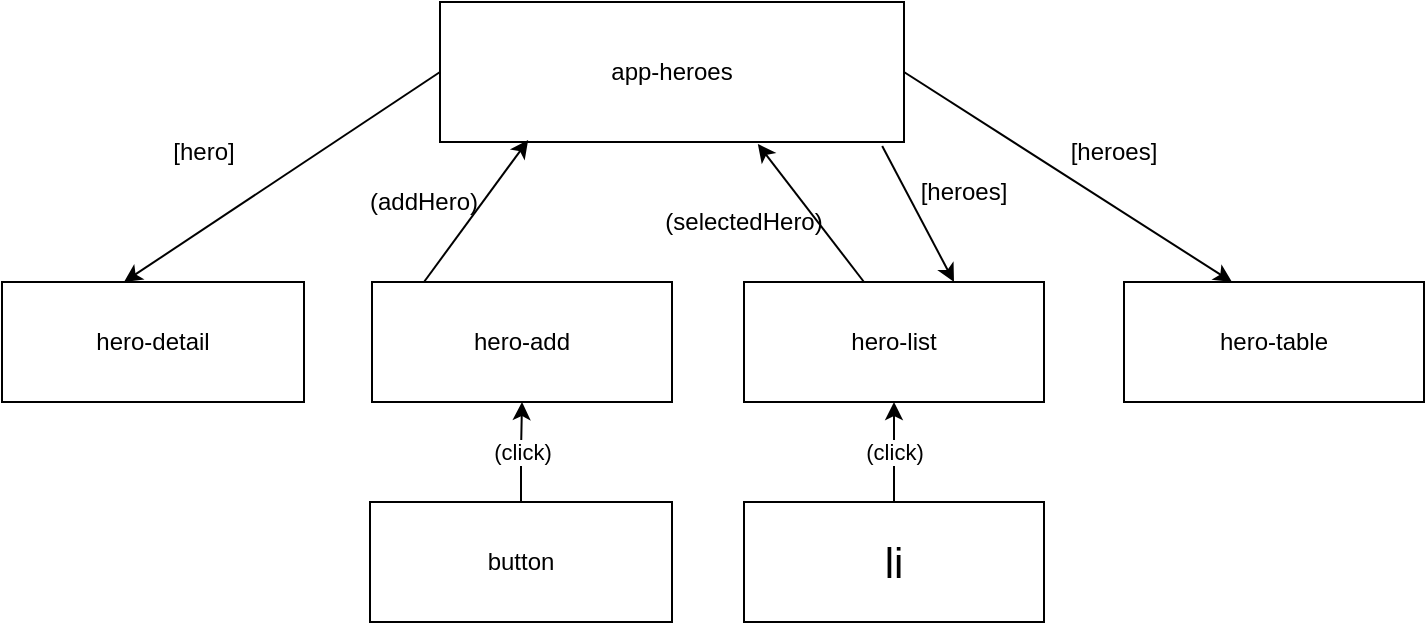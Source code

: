 <mxfile version="15.1.2" type="github">
  <diagram id="s6pct0sIke9DC9hv0x3T" name="Page-1">
    <mxGraphModel dx="1185" dy="1812" grid="1" gridSize="10" guides="1" tooltips="1" connect="1" arrows="1" fold="1" page="1" pageScale="1" pageWidth="827" pageHeight="1169" math="0" shadow="0">
      <root>
        <mxCell id="0" />
        <mxCell id="1" parent="0" />
        <mxCell id="yF1t_HHnE68_aZCuwpx5-1" value="app-heroes" style="rounded=0;whiteSpace=wrap;html=1;" vertex="1" parent="1">
          <mxGeometry x="298" y="-750" width="232" height="70" as="geometry" />
        </mxCell>
        <mxCell id="yF1t_HHnE68_aZCuwpx5-2" value="hero-detail" style="rounded=0;whiteSpace=wrap;html=1;" vertex="1" parent="1">
          <mxGeometry x="79" y="-610" width="151" height="60" as="geometry" />
        </mxCell>
        <mxCell id="yF1t_HHnE68_aZCuwpx5-3" value="hero-add" style="rounded=0;whiteSpace=wrap;html=1;" vertex="1" parent="1">
          <mxGeometry x="264" y="-610" width="150" height="60" as="geometry" />
        </mxCell>
        <mxCell id="yF1t_HHnE68_aZCuwpx5-4" value="hero-list" style="rounded=0;whiteSpace=wrap;html=1;" vertex="1" parent="1">
          <mxGeometry x="450" y="-610" width="150" height="60" as="geometry" />
        </mxCell>
        <mxCell id="yF1t_HHnE68_aZCuwpx5-5" value="hero-table" style="rounded=0;whiteSpace=wrap;html=1;" vertex="1" parent="1">
          <mxGeometry x="640" y="-610" width="150" height="60" as="geometry" />
        </mxCell>
        <mxCell id="yF1t_HHnE68_aZCuwpx5-7" value="" style="endArrow=classic;html=1;exitX=0;exitY=0.5;exitDx=0;exitDy=0;" edge="1" parent="1" source="yF1t_HHnE68_aZCuwpx5-1">
          <mxGeometry width="50" height="50" relative="1" as="geometry">
            <mxPoint x="210" y="-710" as="sourcePoint" />
            <mxPoint x="140" y="-610" as="targetPoint" />
          </mxGeometry>
        </mxCell>
        <mxCell id="yF1t_HHnE68_aZCuwpx5-9" value="[hero]" style="text;html=1;strokeColor=none;fillColor=none;align=center;verticalAlign=middle;whiteSpace=wrap;rounded=0;" vertex="1" parent="1">
          <mxGeometry x="140" y="-690" width="80" height="30" as="geometry" />
        </mxCell>
        <mxCell id="yF1t_HHnE68_aZCuwpx5-10" value="" style="endArrow=classic;html=1;entryX=0.19;entryY=0.986;entryDx=0;entryDy=0;entryPerimeter=0;" edge="1" parent="1" target="yF1t_HHnE68_aZCuwpx5-1">
          <mxGeometry width="50" height="50" relative="1" as="geometry">
            <mxPoint x="290" y="-610" as="sourcePoint" />
            <mxPoint x="340" y="-660" as="targetPoint" />
          </mxGeometry>
        </mxCell>
        <mxCell id="yF1t_HHnE68_aZCuwpx5-11" value="(addHero)" style="text;html=1;strokeColor=none;fillColor=none;align=center;verticalAlign=middle;whiteSpace=wrap;rounded=0;" vertex="1" parent="1">
          <mxGeometry x="240" y="-670" width="100" height="40" as="geometry" />
        </mxCell>
        <mxCell id="yF1t_HHnE68_aZCuwpx5-12" value="" style="endArrow=classic;html=1;entryX=0.685;entryY=1.014;entryDx=0;entryDy=0;entryPerimeter=0;" edge="1" parent="1" target="yF1t_HHnE68_aZCuwpx5-1">
          <mxGeometry width="50" height="50" relative="1" as="geometry">
            <mxPoint x="510" y="-610" as="sourcePoint" />
            <mxPoint x="560" y="-660" as="targetPoint" />
          </mxGeometry>
        </mxCell>
        <mxCell id="yF1t_HHnE68_aZCuwpx5-14" value="" style="endArrow=classic;html=1;entryX=0.7;entryY=0;entryDx=0;entryDy=0;entryPerimeter=0;exitX=0.953;exitY=1.029;exitDx=0;exitDy=0;exitPerimeter=0;" edge="1" parent="1" source="yF1t_HHnE68_aZCuwpx5-1" target="yF1t_HHnE68_aZCuwpx5-4">
          <mxGeometry width="50" height="50" relative="1" as="geometry">
            <mxPoint x="520" y="-620" as="sourcePoint" />
            <mxPoint x="570" y="-670" as="targetPoint" />
          </mxGeometry>
        </mxCell>
        <mxCell id="yF1t_HHnE68_aZCuwpx5-15" value="[heroes]" style="text;html=1;strokeColor=none;fillColor=none;align=center;verticalAlign=middle;whiteSpace=wrap;rounded=0;" vertex="1" parent="1">
          <mxGeometry x="520" y="-670" width="80" height="30" as="geometry" />
        </mxCell>
        <mxCell id="yF1t_HHnE68_aZCuwpx5-16" value="(selectedHero)" style="text;html=1;strokeColor=none;fillColor=none;align=center;verticalAlign=middle;whiteSpace=wrap;rounded=0;" vertex="1" parent="1">
          <mxGeometry x="410" y="-660" width="80" height="40" as="geometry" />
        </mxCell>
        <mxCell id="yF1t_HHnE68_aZCuwpx5-18" value="" style="endArrow=classic;html=1;entryX=0.36;entryY=0;entryDx=0;entryDy=0;entryPerimeter=0;exitX=1;exitY=0.5;exitDx=0;exitDy=0;" edge="1" parent="1" source="yF1t_HHnE68_aZCuwpx5-1" target="yF1t_HHnE68_aZCuwpx5-5">
          <mxGeometry width="50" height="50" relative="1" as="geometry">
            <mxPoint x="650" y="-650" as="sourcePoint" />
            <mxPoint x="700" y="-700" as="targetPoint" />
          </mxGeometry>
        </mxCell>
        <mxCell id="yF1t_HHnE68_aZCuwpx5-19" value="[heroes]" style="text;html=1;strokeColor=none;fillColor=none;align=center;verticalAlign=middle;whiteSpace=wrap;rounded=0;" vertex="1" parent="1">
          <mxGeometry x="600" y="-690" width="70" height="30" as="geometry" />
        </mxCell>
        <mxCell id="yF1t_HHnE68_aZCuwpx5-33" value="(click)" style="edgeStyle=orthogonalEdgeStyle;rounded=0;orthogonalLoop=1;jettySize=auto;html=1;" edge="1" parent="1" source="yF1t_HHnE68_aZCuwpx5-30" target="yF1t_HHnE68_aZCuwpx5-4">
          <mxGeometry relative="1" as="geometry">
            <Array as="points">
              <mxPoint x="525" y="-530" />
              <mxPoint x="525" y="-530" />
            </Array>
          </mxGeometry>
        </mxCell>
        <mxCell id="yF1t_HHnE68_aZCuwpx5-30" value="&lt;font style=&quot;font-size: 21px&quot;&gt;li&lt;/font&gt;" style="rounded=0;whiteSpace=wrap;html=1;" vertex="1" parent="1">
          <mxGeometry x="450" y="-500" width="150" height="60" as="geometry" />
        </mxCell>
        <mxCell id="yF1t_HHnE68_aZCuwpx5-36" value="(click)" style="edgeStyle=orthogonalEdgeStyle;rounded=0;orthogonalLoop=1;jettySize=auto;html=1;entryX=0.5;entryY=1;entryDx=0;entryDy=0;" edge="1" parent="1" source="yF1t_HHnE68_aZCuwpx5-35" target="yF1t_HHnE68_aZCuwpx5-3">
          <mxGeometry relative="1" as="geometry" />
        </mxCell>
        <mxCell id="yF1t_HHnE68_aZCuwpx5-35" value="button" style="rounded=0;whiteSpace=wrap;html=1;" vertex="1" parent="1">
          <mxGeometry x="263" y="-500" width="151" height="60" as="geometry" />
        </mxCell>
      </root>
    </mxGraphModel>
  </diagram>
</mxfile>
